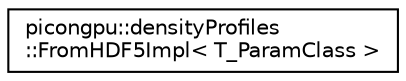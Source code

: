 digraph "Graphical Class Hierarchy"
{
 // LATEX_PDF_SIZE
  edge [fontname="Helvetica",fontsize="10",labelfontname="Helvetica",labelfontsize="10"];
  node [fontname="Helvetica",fontsize="10",shape=record];
  rankdir="LR";
  Node0 [label="picongpu::densityProfiles\l::FromHDF5Impl\< T_ParamClass \>",height=0.2,width=0.4,color="black", fillcolor="white", style="filled",URL="$structpicongpu_1_1density_profiles_1_1_from_h_d_f5_impl.html",tooltip=" "];
}
